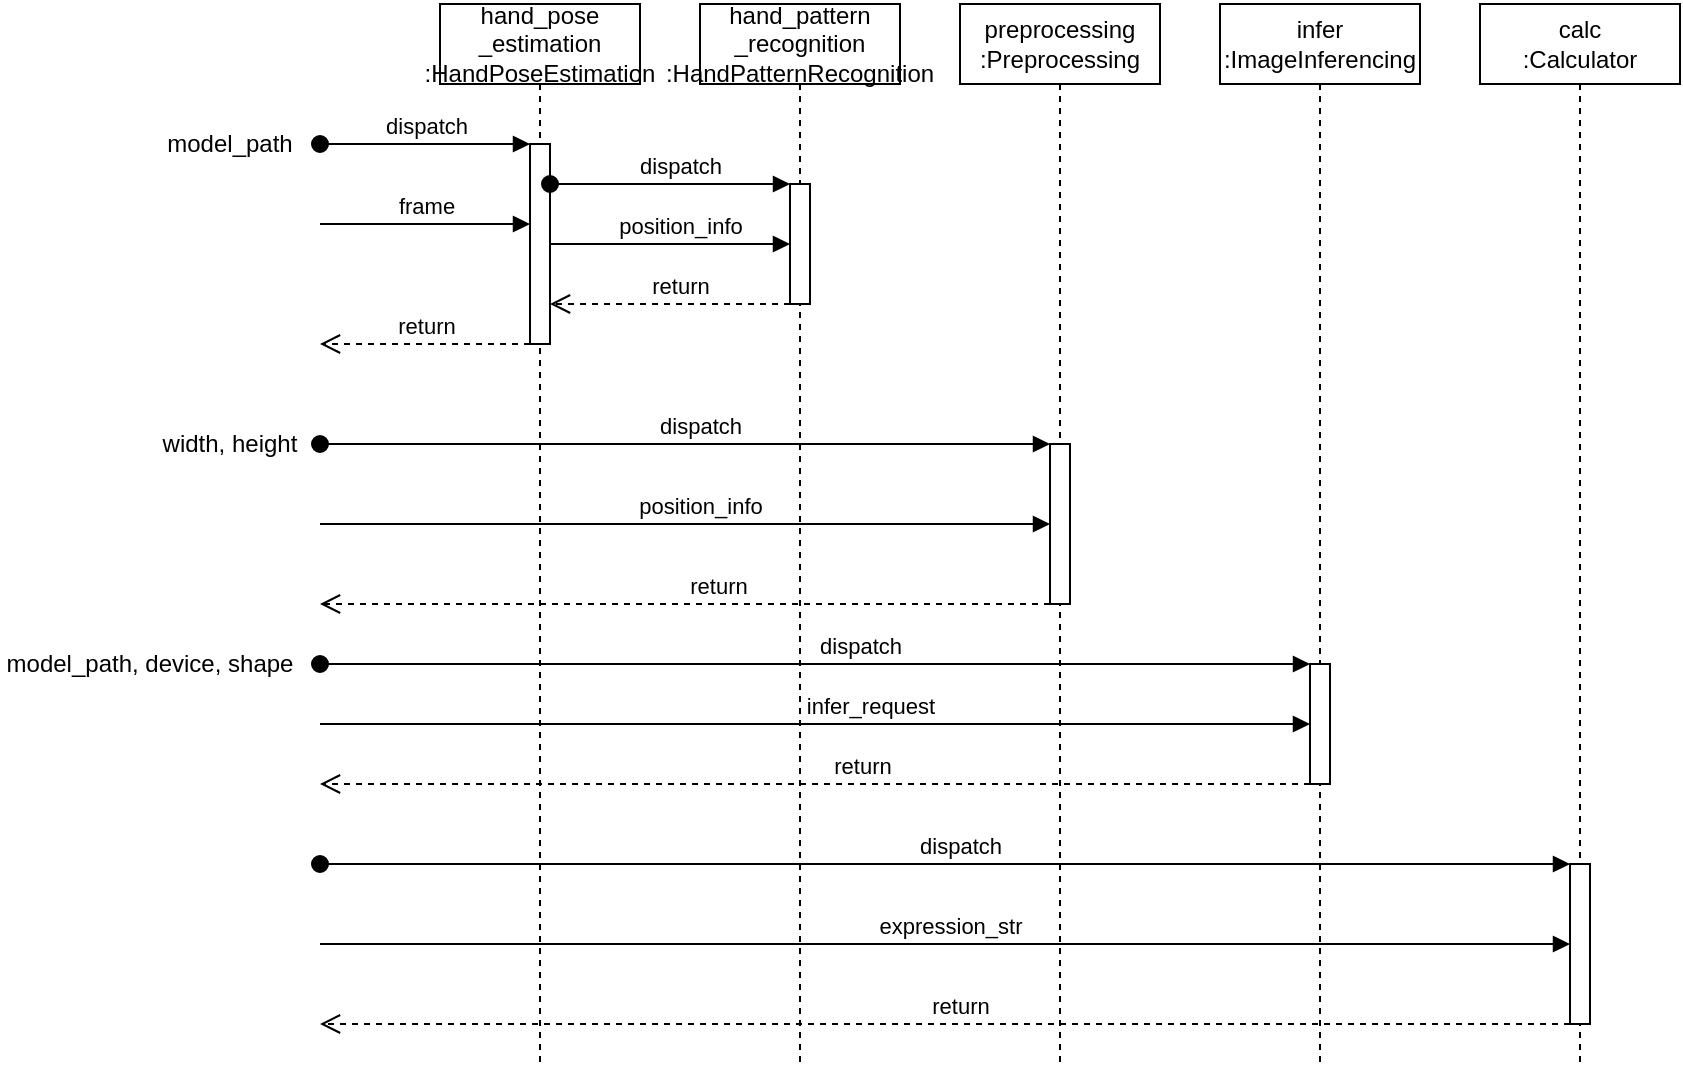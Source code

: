 <mxfile version="22.1.4" type="github">
  <diagram name="Page-1" id="2YBvvXClWsGukQMizWep">
    <mxGraphModel dx="1586" dy="811" grid="1" gridSize="10" guides="1" tooltips="1" connect="1" arrows="1" fold="1" page="1" pageScale="1" pageWidth="850" pageHeight="1100" math="0" shadow="0">
      <root>
        <mxCell id="0" />
        <mxCell id="1" parent="0" />
        <mxCell id="aM9ryv3xv72pqoxQDRHE-1" value="&lt;div&gt;hand_pose&lt;/div&gt;&lt;div&gt;_estimation&lt;/div&gt;&lt;div&gt;:HandPoseEstimation&lt;br&gt;&lt;/div&gt;" style="shape=umlLifeline;perimeter=lifelinePerimeter;whiteSpace=wrap;html=1;container=0;dropTarget=0;collapsible=0;recursiveResize=0;outlineConnect=0;portConstraint=eastwest;newEdgeStyle={&quot;edgeStyle&quot;:&quot;elbowEdgeStyle&quot;,&quot;elbow&quot;:&quot;vertical&quot;,&quot;curved&quot;:0,&quot;rounded&quot;:0};" parent="1" vertex="1">
          <mxGeometry x="40" y="30" width="100" height="530" as="geometry" />
        </mxCell>
        <mxCell id="aM9ryv3xv72pqoxQDRHE-2" value="" style="html=1;points=[];perimeter=orthogonalPerimeter;outlineConnect=0;targetShapes=umlLifeline;portConstraint=eastwest;newEdgeStyle={&quot;edgeStyle&quot;:&quot;elbowEdgeStyle&quot;,&quot;elbow&quot;:&quot;vertical&quot;,&quot;curved&quot;:0,&quot;rounded&quot;:0};" parent="aM9ryv3xv72pqoxQDRHE-1" vertex="1">
          <mxGeometry x="45" y="70" width="10" height="100" as="geometry" />
        </mxCell>
        <mxCell id="aM9ryv3xv72pqoxQDRHE-3" value="dispatch" style="html=1;verticalAlign=bottom;startArrow=oval;endArrow=block;startSize=8;edgeStyle=elbowEdgeStyle;elbow=vertical;curved=0;rounded=0;" parent="aM9ryv3xv72pqoxQDRHE-1" target="aM9ryv3xv72pqoxQDRHE-2" edge="1">
          <mxGeometry relative="1" as="geometry">
            <mxPoint x="-60" y="70" as="sourcePoint" />
          </mxGeometry>
        </mxCell>
        <mxCell id="aM9ryv3xv72pqoxQDRHE-5" value="&lt;div&gt;hand_pattern&lt;/div&gt;&lt;div&gt;_recognition&lt;/div&gt;&lt;div&gt;:HandPatternRecognition&lt;br&gt;&lt;/div&gt;" style="shape=umlLifeline;perimeter=lifelinePerimeter;whiteSpace=wrap;html=1;container=0;dropTarget=0;collapsible=0;recursiveResize=0;outlineConnect=0;portConstraint=eastwest;newEdgeStyle={&quot;edgeStyle&quot;:&quot;elbowEdgeStyle&quot;,&quot;elbow&quot;:&quot;vertical&quot;,&quot;curved&quot;:0,&quot;rounded&quot;:0};" parent="1" vertex="1">
          <mxGeometry x="170" y="30" width="100" height="530" as="geometry" />
        </mxCell>
        <mxCell id="aM9ryv3xv72pqoxQDRHE-6" value="" style="html=1;points=[];perimeter=orthogonalPerimeter;outlineConnect=0;targetShapes=umlLifeline;portConstraint=eastwest;newEdgeStyle={&quot;edgeStyle&quot;:&quot;elbowEdgeStyle&quot;,&quot;elbow&quot;:&quot;vertical&quot;,&quot;curved&quot;:0,&quot;rounded&quot;:0};" parent="aM9ryv3xv72pqoxQDRHE-5" vertex="1">
          <mxGeometry x="45" y="90" width="10" height="60" as="geometry" />
        </mxCell>
        <mxCell id="aM9ryv3xv72pqoxQDRHE-8" value="return" style="html=1;verticalAlign=bottom;endArrow=open;dashed=1;endSize=8;edgeStyle=elbowEdgeStyle;elbow=vertical;curved=0;rounded=0;" parent="1" source="aM9ryv3xv72pqoxQDRHE-6" target="aM9ryv3xv72pqoxQDRHE-2" edge="1">
          <mxGeometry x="-0.083" relative="1" as="geometry">
            <mxPoint x="100" y="420" as="targetPoint" />
            <Array as="points">
              <mxPoint x="160" y="180" />
            </Array>
            <mxPoint x="220" y="420" as="sourcePoint" />
            <mxPoint as="offset" />
          </mxGeometry>
        </mxCell>
        <mxCell id="aM9ryv3xv72pqoxQDRHE-9" value="frame" style="html=1;verticalAlign=bottom;endArrow=block;edgeStyle=elbowEdgeStyle;elbow=vertical;curved=0;rounded=0;" parent="1" edge="1">
          <mxGeometry relative="1" as="geometry">
            <mxPoint x="-20" y="140" as="sourcePoint" />
            <Array as="points" />
            <mxPoint x="85" y="140" as="targetPoint" />
          </mxGeometry>
        </mxCell>
        <mxCell id="aM9ryv3xv72pqoxQDRHE-10" value="return" style="html=1;verticalAlign=bottom;endArrow=open;dashed=1;endSize=8;edgeStyle=elbowEdgeStyle;elbow=vertical;curved=0;rounded=0;" parent="1" source="f3Q6CVKcWDMHOYBkH64n-4" edge="1">
          <mxGeometry x="-0.091" relative="1" as="geometry">
            <mxPoint x="-20" y="330" as="targetPoint" />
            <Array as="points">
              <mxPoint x="300" y="330" />
            </Array>
            <mxPoint x="345" y="400" as="sourcePoint" />
            <mxPoint as="offset" />
          </mxGeometry>
        </mxCell>
        <mxCell id="f3Q6CVKcWDMHOYBkH64n-1" value="&lt;div&gt;calc&lt;/div&gt;&lt;div&gt;:Calculator&lt;/div&gt;" style="shape=umlLifeline;perimeter=lifelinePerimeter;whiteSpace=wrap;html=1;container=0;dropTarget=0;collapsible=0;recursiveResize=0;outlineConnect=0;portConstraint=eastwest;newEdgeStyle={&quot;edgeStyle&quot;:&quot;elbowEdgeStyle&quot;,&quot;elbow&quot;:&quot;vertical&quot;,&quot;curved&quot;:0,&quot;rounded&quot;:0};" vertex="1" parent="1">
          <mxGeometry x="560" y="30" width="100" height="530" as="geometry" />
        </mxCell>
        <mxCell id="f3Q6CVKcWDMHOYBkH64n-2" value="" style="html=1;points=[];perimeter=orthogonalPerimeter;outlineConnect=0;targetShapes=umlLifeline;portConstraint=eastwest;newEdgeStyle={&quot;edgeStyle&quot;:&quot;elbowEdgeStyle&quot;,&quot;elbow&quot;:&quot;vertical&quot;,&quot;curved&quot;:0,&quot;rounded&quot;:0};" vertex="1" parent="f3Q6CVKcWDMHOYBkH64n-1">
          <mxGeometry x="45" y="430" width="10" height="80" as="geometry" />
        </mxCell>
        <mxCell id="f3Q6CVKcWDMHOYBkH64n-29" value="return" style="html=1;verticalAlign=bottom;endArrow=open;dashed=1;endSize=8;edgeStyle=elbowEdgeStyle;elbow=vertical;curved=0;rounded=0;" edge="1" parent="f3Q6CVKcWDMHOYBkH64n-1" source="f3Q6CVKcWDMHOYBkH64n-2">
          <mxGeometry x="-0.024" relative="1" as="geometry">
            <mxPoint x="-580" y="510" as="targetPoint" />
            <Array as="points">
              <mxPoint x="-30" y="510" />
            </Array>
            <mxPoint x="-90" y="340" as="sourcePoint" />
            <mxPoint as="offset" />
          </mxGeometry>
        </mxCell>
        <mxCell id="f3Q6CVKcWDMHOYBkH64n-3" value="&lt;div&gt;preprocessing&lt;/div&gt;:Preprocessing" style="shape=umlLifeline;perimeter=lifelinePerimeter;whiteSpace=wrap;html=1;container=0;dropTarget=0;collapsible=0;recursiveResize=0;outlineConnect=0;portConstraint=eastwest;newEdgeStyle={&quot;edgeStyle&quot;:&quot;elbowEdgeStyle&quot;,&quot;elbow&quot;:&quot;vertical&quot;,&quot;curved&quot;:0,&quot;rounded&quot;:0};" vertex="1" parent="1">
          <mxGeometry x="300" y="30" width="100" height="530" as="geometry" />
        </mxCell>
        <mxCell id="f3Q6CVKcWDMHOYBkH64n-4" value="" style="html=1;points=[];perimeter=orthogonalPerimeter;outlineConnect=0;targetShapes=umlLifeline;portConstraint=eastwest;newEdgeStyle={&quot;edgeStyle&quot;:&quot;elbowEdgeStyle&quot;,&quot;elbow&quot;:&quot;vertical&quot;,&quot;curved&quot;:0,&quot;rounded&quot;:0};" vertex="1" parent="f3Q6CVKcWDMHOYBkH64n-3">
          <mxGeometry x="45" y="220" width="10" height="80" as="geometry" />
        </mxCell>
        <mxCell id="f3Q6CVKcWDMHOYBkH64n-6" value="&lt;div&gt;infer&lt;/div&gt;&lt;div&gt;:ImageInferencing&lt;br&gt;&lt;/div&gt;" style="shape=umlLifeline;perimeter=lifelinePerimeter;whiteSpace=wrap;html=1;container=0;dropTarget=0;collapsible=0;recursiveResize=0;outlineConnect=0;portConstraint=eastwest;newEdgeStyle={&quot;edgeStyle&quot;:&quot;elbowEdgeStyle&quot;,&quot;elbow&quot;:&quot;vertical&quot;,&quot;curved&quot;:0,&quot;rounded&quot;:0};" vertex="1" parent="1">
          <mxGeometry x="430" y="30" width="100" height="530" as="geometry" />
        </mxCell>
        <mxCell id="f3Q6CVKcWDMHOYBkH64n-7" value="" style="html=1;points=[];perimeter=orthogonalPerimeter;outlineConnect=0;targetShapes=umlLifeline;portConstraint=eastwest;newEdgeStyle={&quot;edgeStyle&quot;:&quot;elbowEdgeStyle&quot;,&quot;elbow&quot;:&quot;vertical&quot;,&quot;curved&quot;:0,&quot;rounded&quot;:0};" vertex="1" parent="f3Q6CVKcWDMHOYBkH64n-6">
          <mxGeometry x="45" y="330" width="10" height="60" as="geometry" />
        </mxCell>
        <mxCell id="f3Q6CVKcWDMHOYBkH64n-11" value="dispatch" style="html=1;verticalAlign=bottom;startArrow=oval;endArrow=block;startSize=8;edgeStyle=elbowEdgeStyle;elbow=vertical;curved=0;rounded=0;" edge="1" parent="1" source="aM9ryv3xv72pqoxQDRHE-2" target="aM9ryv3xv72pqoxQDRHE-6">
          <mxGeometry x="0.083" relative="1" as="geometry">
            <mxPoint x="-20" y="120" as="sourcePoint" />
            <mxPoint x="202.5" y="120" as="targetPoint" />
            <Array as="points">
              <mxPoint x="97.5" y="120" />
            </Array>
            <mxPoint as="offset" />
          </mxGeometry>
        </mxCell>
        <mxCell id="f3Q6CVKcWDMHOYBkH64n-13" value="dispatch" style="html=1;verticalAlign=bottom;startArrow=oval;endArrow=block;startSize=8;edgeStyle=elbowEdgeStyle;elbow=vertical;curved=0;rounded=0;" edge="1" parent="1" target="f3Q6CVKcWDMHOYBkH64n-2">
          <mxGeometry x="0.024" relative="1" as="geometry">
            <mxPoint x="-20" y="460" as="sourcePoint" />
            <mxPoint x="335" y="140" as="targetPoint" />
            <Array as="points">
              <mxPoint x="300" y="460" />
            </Array>
            <mxPoint as="offset" />
          </mxGeometry>
        </mxCell>
        <mxCell id="f3Q6CVKcWDMHOYBkH64n-17" value="dispatch" style="html=1;verticalAlign=bottom;startArrow=oval;endArrow=block;startSize=8;edgeStyle=elbowEdgeStyle;elbow=vertical;curved=0;rounded=0;" edge="1" parent="1" target="f3Q6CVKcWDMHOYBkH64n-4">
          <mxGeometry x="0.041" relative="1" as="geometry">
            <mxPoint x="-20" y="250" as="sourcePoint" />
            <mxPoint x="355" y="130" as="targetPoint" />
            <Array as="points">
              <mxPoint x="170" y="250" />
            </Array>
            <mxPoint as="offset" />
          </mxGeometry>
        </mxCell>
        <mxCell id="f3Q6CVKcWDMHOYBkH64n-19" value="dispatch" style="html=1;verticalAlign=bottom;startArrow=oval;endArrow=block;startSize=8;edgeStyle=elbowEdgeStyle;elbow=vertical;curved=0;rounded=0;" edge="1" parent="1" target="f3Q6CVKcWDMHOYBkH64n-7">
          <mxGeometry x="0.091" relative="1" as="geometry">
            <mxPoint x="-20" y="360" as="sourcePoint" />
            <mxPoint x="575" y="190" as="targetPoint" />
            <Array as="points">
              <mxPoint x="450" y="360" />
            </Array>
            <mxPoint as="offset" />
          </mxGeometry>
        </mxCell>
        <mxCell id="f3Q6CVKcWDMHOYBkH64n-20" value="model_path" style="text;html=1;strokeColor=none;fillColor=none;align=center;verticalAlign=middle;whiteSpace=wrap;rounded=0;" vertex="1" parent="1">
          <mxGeometry x="-90" y="90" width="50" height="20" as="geometry" />
        </mxCell>
        <mxCell id="f3Q6CVKcWDMHOYBkH64n-23" value="model_path, device, shape" style="text;html=1;strokeColor=none;fillColor=none;align=center;verticalAlign=middle;whiteSpace=wrap;rounded=0;" vertex="1" parent="1">
          <mxGeometry x="-180" y="350" width="150" height="20" as="geometry" />
        </mxCell>
        <mxCell id="f3Q6CVKcWDMHOYBkH64n-24" value="width, height" style="text;html=1;strokeColor=none;fillColor=none;align=center;verticalAlign=middle;whiteSpace=wrap;rounded=0;" vertex="1" parent="1">
          <mxGeometry x="-100" y="240" width="70" height="20" as="geometry" />
        </mxCell>
        <mxCell id="f3Q6CVKcWDMHOYBkH64n-26" value="position_info" style="html=1;verticalAlign=bottom;endArrow=block;edgeStyle=elbowEdgeStyle;elbow=vertical;curved=0;rounded=0;" edge="1" parent="1" source="aM9ryv3xv72pqoxQDRHE-2" target="aM9ryv3xv72pqoxQDRHE-6">
          <mxGeometry x="0.083" relative="1" as="geometry">
            <mxPoint x="-20" y="150" as="sourcePoint" />
            <Array as="points">
              <mxPoint x="100" y="150" />
            </Array>
            <mxPoint x="155" y="240" as="targetPoint" />
            <mxPoint as="offset" />
          </mxGeometry>
        </mxCell>
        <mxCell id="f3Q6CVKcWDMHOYBkH64n-27" value="position_info" style="html=1;verticalAlign=bottom;endArrow=block;edgeStyle=elbowEdgeStyle;elbow=vertical;curved=0;rounded=0;" edge="1" parent="1" target="f3Q6CVKcWDMHOYBkH64n-4">
          <mxGeometry x="0.041" relative="1" as="geometry">
            <mxPoint x="-20" y="290" as="sourcePoint" />
            <Array as="points">
              <mxPoint x="170" y="290" />
            </Array>
            <mxPoint x="195" y="549" as="targetPoint" />
            <mxPoint as="offset" />
          </mxGeometry>
        </mxCell>
        <mxCell id="f3Q6CVKcWDMHOYBkH64n-30" value="return" style="html=1;verticalAlign=bottom;endArrow=open;dashed=1;endSize=8;edgeStyle=elbowEdgeStyle;elbow=vertical;curved=0;rounded=0;" edge="1" parent="1" source="f3Q6CVKcWDMHOYBkH64n-7">
          <mxGeometry x="-0.093" relative="1" as="geometry">
            <mxPoint x="-20" y="420" as="targetPoint" />
            <Array as="points">
              <mxPoint x="420" y="420" />
            </Array>
            <mxPoint x="470" y="340" as="sourcePoint" />
            <mxPoint as="offset" />
          </mxGeometry>
        </mxCell>
        <mxCell id="f3Q6CVKcWDMHOYBkH64n-31" value="expression_str" style="html=1;verticalAlign=bottom;endArrow=block;edgeStyle=elbowEdgeStyle;elbow=vertical;curved=0;rounded=0;" edge="1" parent="1" target="f3Q6CVKcWDMHOYBkH64n-2">
          <mxGeometry x="0.008" relative="1" as="geometry">
            <mxPoint x="-20" y="500" as="sourcePoint" />
            <Array as="points">
              <mxPoint x="290" y="500" />
            </Array>
            <mxPoint x="475" y="290" as="targetPoint" />
            <mxPoint as="offset" />
          </mxGeometry>
        </mxCell>
        <mxCell id="f3Q6CVKcWDMHOYBkH64n-32" value="return" style="html=1;verticalAlign=bottom;endArrow=open;dashed=1;endSize=8;edgeStyle=elbowEdgeStyle;elbow=vertical;curved=0;rounded=0;" edge="1" parent="1" source="aM9ryv3xv72pqoxQDRHE-2">
          <mxGeometry relative="1" as="geometry">
            <mxPoint x="-20" y="200" as="targetPoint" />
            <Array as="points">
              <mxPoint x="70" y="200" />
            </Array>
            <mxPoint x="80" y="290" as="sourcePoint" />
          </mxGeometry>
        </mxCell>
        <mxCell id="f3Q6CVKcWDMHOYBkH64n-33" value="infer_request" style="html=1;verticalAlign=bottom;endArrow=block;edgeStyle=elbowEdgeStyle;elbow=vertical;curved=0;rounded=0;" edge="1" parent="1" target="f3Q6CVKcWDMHOYBkH64n-7">
          <mxGeometry x="0.109" relative="1" as="geometry">
            <mxPoint x="-20" y="390" as="sourcePoint" />
            <Array as="points" />
            <mxPoint x="605" y="390" as="targetPoint" />
            <mxPoint as="offset" />
          </mxGeometry>
        </mxCell>
      </root>
    </mxGraphModel>
  </diagram>
</mxfile>
